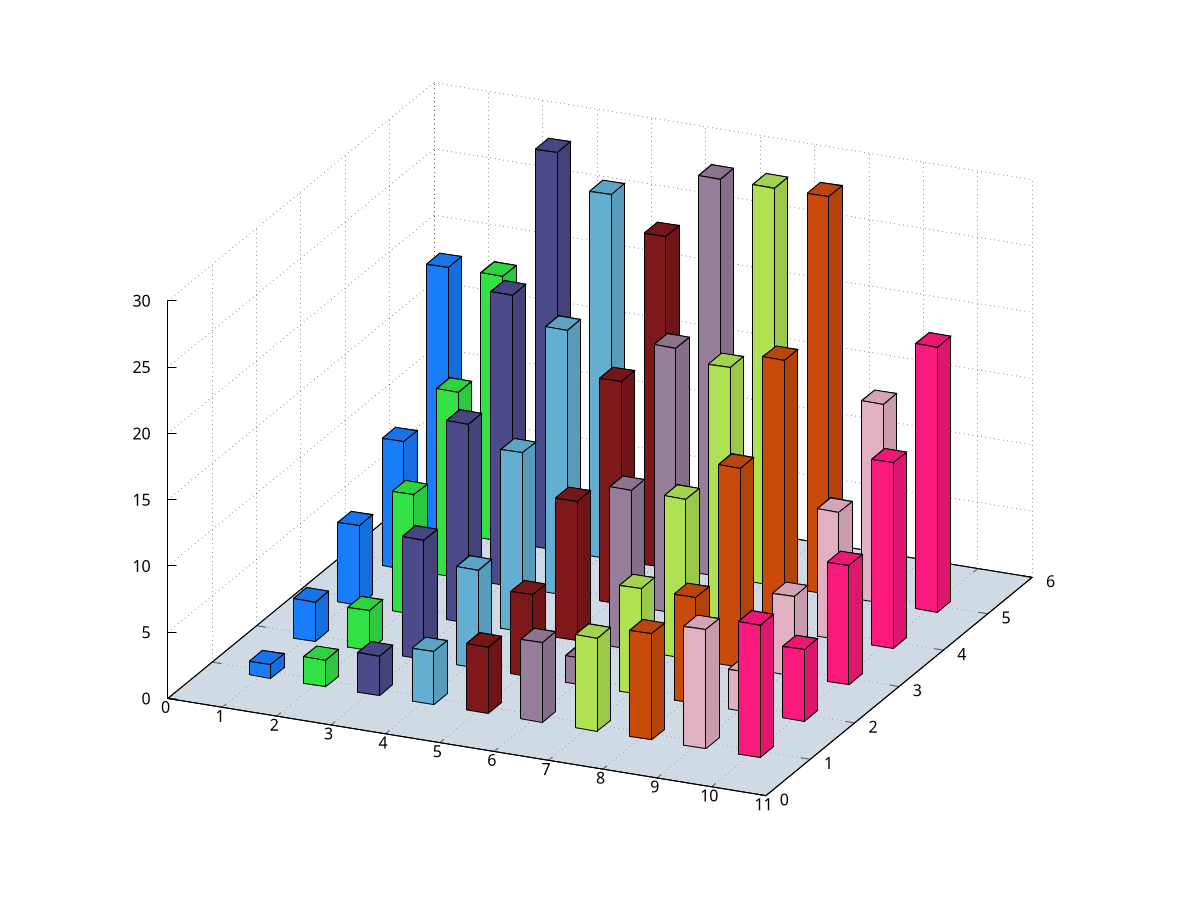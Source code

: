 set boxwidth 0.4 absolute
set boxdepth 0.3
set style fill solid 1.00 border lt -1
set grid nopolar
set grid xtics nomxtics ytics nomytics ztics nomztics nortics nomrtics nox2tics nomx2tics noy2tics nomy2tics nocbtics nomcbtics
set grid vertical layerdefault lt 0 linecolor 0 linewidth 1.000, lt 0 linecolor 0 linewidth 1.000
unset key
set wall z0 fc rgb "slategrey" fillstyle transparent solid 0.50 border lt -1
set view 59, 24, 1, 1
set style data lines
set xyplane at 0
set xrange [ * : * ] noreverse writeback
set x2range [ * : * ] noreverse writeback
set yrange [ 0.00000 : 6.00000 ] noreverse nowriteback
set y2range [ * : * ] noreverse writeback
set zrange [ * : * ] noreverse writeback
set cbrange [ * : * ] noreverse writeback
set rrange [ * : * ] noreverse writeback
set pm3d depthorder base
set pm3d interpolate 1,1 flush begin noftriangles border lt black linewidth 1.000 dashtype solid corners2color mean
set pm3d lighting primary 0.5 specular 0.2 spec2 0
set colorbox vertical origin screen 0.9, 0.2 size screen 0.05, 0.6 front noinvert bdefault
rgbfudge(x) = x*51*32768 + (11-x)*51*128 + int(abs(5.5-x)*510/9.)
ti(col) = sprintf("%d",col)
NO_ANIMATION = 1
$data << EOD
1 1.5 2 2.4 4 6
2 1.5 3 3.5 4 5.5
3 4.5 5 5.5 6 6.5
4 3.7 4.5 5.0 5.5 6.1
5 3.1 3.5 4.2 5 6.1
6 1 4 5.0 6 9
7 4 4 4.8 6 6.1
8 4 5 5.1 6 6.1
9 1.5 2 2.4 3 3.5
10 2.7 3 3.5 4 4.3
EOD
splot for [col=1:5] $data using 1:(col):(col*column(col)):(rgbfudge($1)) with boxes fc rgb variable
